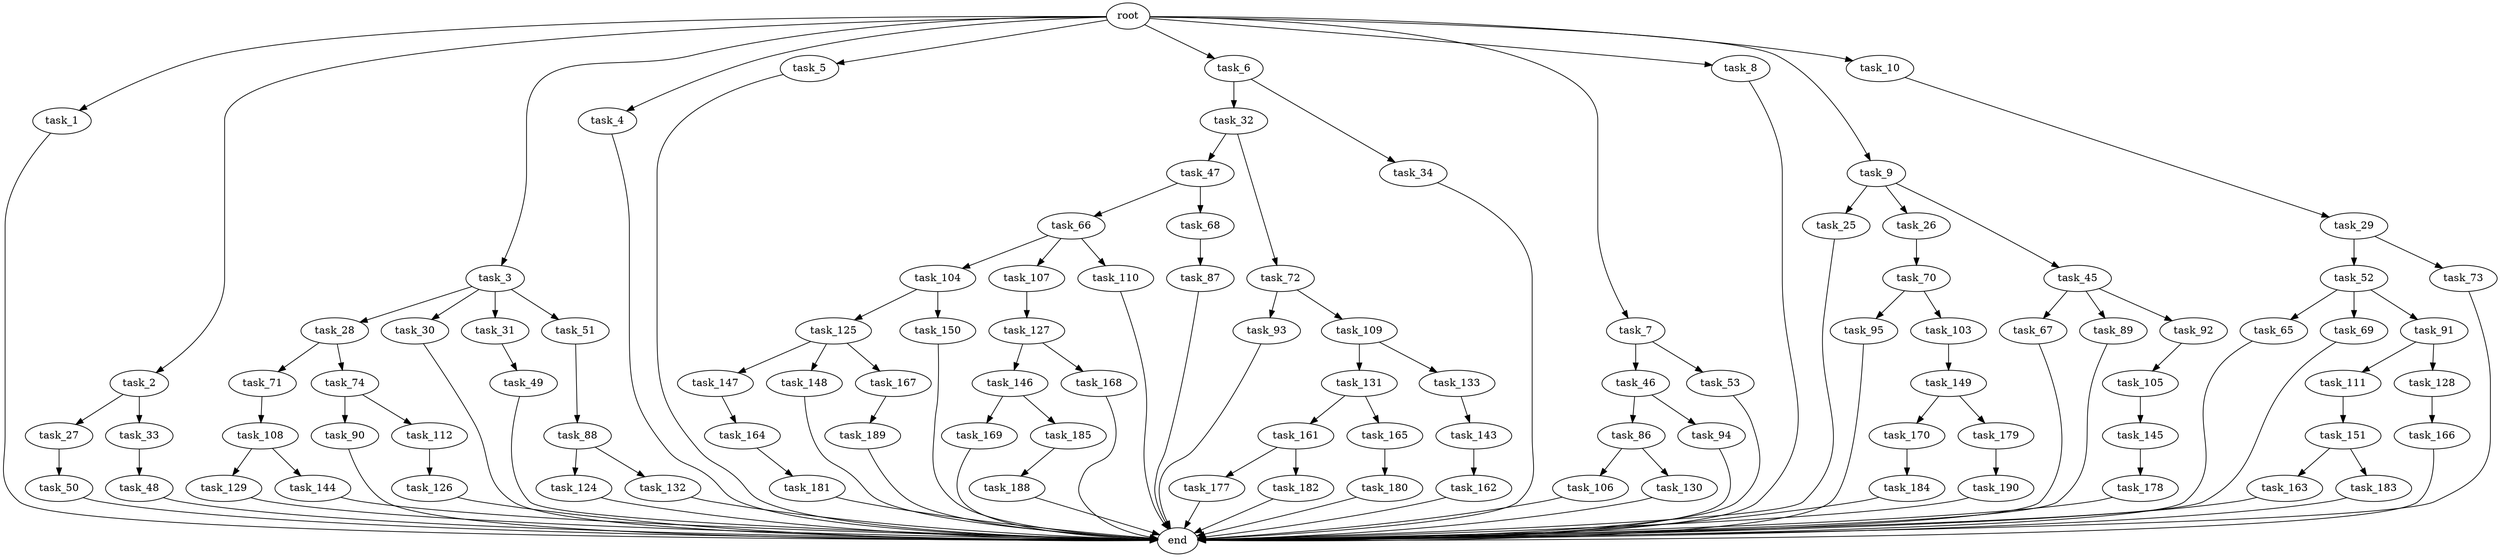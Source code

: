 digraph G {
  root [size="0.000000"];
  task_1 [size="2.048000"];
  task_2 [size="2.048000"];
  task_3 [size="2.048000"];
  task_4 [size="2.048000"];
  task_5 [size="2.048000"];
  task_6 [size="2.048000"];
  task_7 [size="2.048000"];
  task_8 [size="2.048000"];
  task_9 [size="2.048000"];
  task_10 [size="2.048000"];
  task_25 [size="154618822.656000"];
  task_26 [size="154618822.656000"];
  task_27 [size="1717986918.400000"];
  task_28 [size="841813590.016000"];
  task_29 [size="1391569403.904000"];
  task_30 [size="841813590.016000"];
  task_31 [size="841813590.016000"];
  task_32 [size="68719476.736000"];
  task_33 [size="1717986918.400000"];
  task_34 [size="68719476.736000"];
  task_45 [size="154618822.656000"];
  task_46 [size="618475290.624000"];
  task_47 [size="1717986918.400000"];
  task_48 [size="618475290.624000"];
  task_49 [size="841813590.016000"];
  task_50 [size="1391569403.904000"];
  task_51 [size="841813590.016000"];
  task_52 [size="1099511627.776000"];
  task_53 [size="618475290.624000"];
  task_65 [size="154618822.656000"];
  task_66 [size="618475290.624000"];
  task_67 [size="68719476.736000"];
  task_68 [size="618475290.624000"];
  task_69 [size="154618822.656000"];
  task_70 [size="1099511627.776000"];
  task_71 [size="618475290.624000"];
  task_72 [size="1717986918.400000"];
  task_73 [size="1099511627.776000"];
  task_74 [size="618475290.624000"];
  task_86 [size="1717986918.400000"];
  task_87 [size="1099511627.776000"];
  task_88 [size="1099511627.776000"];
  task_89 [size="68719476.736000"];
  task_90 [size="618475290.624000"];
  task_91 [size="154618822.656000"];
  task_92 [size="68719476.736000"];
  task_93 [size="618475290.624000"];
  task_94 [size="1717986918.400000"];
  task_95 [size="1099511627.776000"];
  task_103 [size="1099511627.776000"];
  task_104 [size="274877906.944000"];
  task_105 [size="154618822.656000"];
  task_106 [size="68719476.736000"];
  task_107 [size="274877906.944000"];
  task_108 [size="618475290.624000"];
  task_109 [size="618475290.624000"];
  task_110 [size="274877906.944000"];
  task_111 [size="1099511627.776000"];
  task_112 [size="618475290.624000"];
  task_124 [size="68719476.736000"];
  task_125 [size="1391569403.904000"];
  task_126 [size="274877906.944000"];
  task_127 [size="841813590.016000"];
  task_128 [size="1099511627.776000"];
  task_129 [size="1099511627.776000"];
  task_130 [size="68719476.736000"];
  task_131 [size="1099511627.776000"];
  task_132 [size="68719476.736000"];
  task_133 [size="1099511627.776000"];
  task_143 [size="1717986918.400000"];
  task_144 [size="1099511627.776000"];
  task_145 [size="618475290.624000"];
  task_146 [size="429496729.600000"];
  task_147 [size="68719476.736000"];
  task_148 [size="68719476.736000"];
  task_149 [size="1717986918.400000"];
  task_150 [size="1391569403.904000"];
  task_151 [size="429496729.600000"];
  task_161 [size="429496729.600000"];
  task_162 [size="154618822.656000"];
  task_163 [size="1717986918.400000"];
  task_164 [size="1099511627.776000"];
  task_165 [size="429496729.600000"];
  task_166 [size="1391569403.904000"];
  task_167 [size="68719476.736000"];
  task_168 [size="429496729.600000"];
  task_169 [size="618475290.624000"];
  task_170 [size="274877906.944000"];
  task_177 [size="1099511627.776000"];
  task_178 [size="154618822.656000"];
  task_179 [size="274877906.944000"];
  task_180 [size="841813590.016000"];
  task_181 [size="1391569403.904000"];
  task_182 [size="1099511627.776000"];
  task_183 [size="1717986918.400000"];
  task_184 [size="68719476.736000"];
  task_185 [size="618475290.624000"];
  task_188 [size="1099511627.776000"];
  task_189 [size="618475290.624000"];
  task_190 [size="274877906.944000"];
  end [size="0.000000"];

  root -> task_1 [size="1.000000"];
  root -> task_2 [size="1.000000"];
  root -> task_3 [size="1.000000"];
  root -> task_4 [size="1.000000"];
  root -> task_5 [size="1.000000"];
  root -> task_6 [size="1.000000"];
  root -> task_7 [size="1.000000"];
  root -> task_8 [size="1.000000"];
  root -> task_9 [size="1.000000"];
  root -> task_10 [size="1.000000"];
  task_1 -> end [size="1.000000"];
  task_2 -> task_27 [size="838860800.000000"];
  task_2 -> task_33 [size="838860800.000000"];
  task_3 -> task_28 [size="411041792.000000"];
  task_3 -> task_30 [size="411041792.000000"];
  task_3 -> task_31 [size="411041792.000000"];
  task_3 -> task_51 [size="411041792.000000"];
  task_4 -> end [size="1.000000"];
  task_5 -> end [size="1.000000"];
  task_6 -> task_32 [size="33554432.000000"];
  task_6 -> task_34 [size="33554432.000000"];
  task_7 -> task_46 [size="301989888.000000"];
  task_7 -> task_53 [size="301989888.000000"];
  task_8 -> end [size="1.000000"];
  task_9 -> task_25 [size="75497472.000000"];
  task_9 -> task_26 [size="75497472.000000"];
  task_9 -> task_45 [size="75497472.000000"];
  task_10 -> task_29 [size="679477248.000000"];
  task_25 -> end [size="1.000000"];
  task_26 -> task_70 [size="536870912.000000"];
  task_27 -> task_50 [size="679477248.000000"];
  task_28 -> task_71 [size="301989888.000000"];
  task_28 -> task_74 [size="301989888.000000"];
  task_29 -> task_52 [size="536870912.000000"];
  task_29 -> task_73 [size="536870912.000000"];
  task_30 -> end [size="1.000000"];
  task_31 -> task_49 [size="411041792.000000"];
  task_32 -> task_47 [size="838860800.000000"];
  task_32 -> task_72 [size="838860800.000000"];
  task_33 -> task_48 [size="301989888.000000"];
  task_34 -> end [size="1.000000"];
  task_45 -> task_67 [size="33554432.000000"];
  task_45 -> task_89 [size="33554432.000000"];
  task_45 -> task_92 [size="33554432.000000"];
  task_46 -> task_86 [size="838860800.000000"];
  task_46 -> task_94 [size="838860800.000000"];
  task_47 -> task_66 [size="301989888.000000"];
  task_47 -> task_68 [size="301989888.000000"];
  task_48 -> end [size="1.000000"];
  task_49 -> end [size="1.000000"];
  task_50 -> end [size="1.000000"];
  task_51 -> task_88 [size="536870912.000000"];
  task_52 -> task_65 [size="75497472.000000"];
  task_52 -> task_69 [size="75497472.000000"];
  task_52 -> task_91 [size="75497472.000000"];
  task_53 -> end [size="1.000000"];
  task_65 -> end [size="1.000000"];
  task_66 -> task_104 [size="134217728.000000"];
  task_66 -> task_107 [size="134217728.000000"];
  task_66 -> task_110 [size="134217728.000000"];
  task_67 -> end [size="1.000000"];
  task_68 -> task_87 [size="536870912.000000"];
  task_69 -> end [size="1.000000"];
  task_70 -> task_95 [size="536870912.000000"];
  task_70 -> task_103 [size="536870912.000000"];
  task_71 -> task_108 [size="301989888.000000"];
  task_72 -> task_93 [size="301989888.000000"];
  task_72 -> task_109 [size="301989888.000000"];
  task_73 -> end [size="1.000000"];
  task_74 -> task_90 [size="301989888.000000"];
  task_74 -> task_112 [size="301989888.000000"];
  task_86 -> task_106 [size="33554432.000000"];
  task_86 -> task_130 [size="33554432.000000"];
  task_87 -> end [size="1.000000"];
  task_88 -> task_124 [size="33554432.000000"];
  task_88 -> task_132 [size="33554432.000000"];
  task_89 -> end [size="1.000000"];
  task_90 -> end [size="1.000000"];
  task_91 -> task_111 [size="536870912.000000"];
  task_91 -> task_128 [size="536870912.000000"];
  task_92 -> task_105 [size="75497472.000000"];
  task_93 -> end [size="1.000000"];
  task_94 -> end [size="1.000000"];
  task_95 -> end [size="1.000000"];
  task_103 -> task_149 [size="838860800.000000"];
  task_104 -> task_125 [size="679477248.000000"];
  task_104 -> task_150 [size="679477248.000000"];
  task_105 -> task_145 [size="301989888.000000"];
  task_106 -> end [size="1.000000"];
  task_107 -> task_127 [size="411041792.000000"];
  task_108 -> task_129 [size="536870912.000000"];
  task_108 -> task_144 [size="536870912.000000"];
  task_109 -> task_131 [size="536870912.000000"];
  task_109 -> task_133 [size="536870912.000000"];
  task_110 -> end [size="1.000000"];
  task_111 -> task_151 [size="209715200.000000"];
  task_112 -> task_126 [size="134217728.000000"];
  task_124 -> end [size="1.000000"];
  task_125 -> task_147 [size="33554432.000000"];
  task_125 -> task_148 [size="33554432.000000"];
  task_125 -> task_167 [size="33554432.000000"];
  task_126 -> end [size="1.000000"];
  task_127 -> task_146 [size="209715200.000000"];
  task_127 -> task_168 [size="209715200.000000"];
  task_128 -> task_166 [size="679477248.000000"];
  task_129 -> end [size="1.000000"];
  task_130 -> end [size="1.000000"];
  task_131 -> task_161 [size="209715200.000000"];
  task_131 -> task_165 [size="209715200.000000"];
  task_132 -> end [size="1.000000"];
  task_133 -> task_143 [size="838860800.000000"];
  task_143 -> task_162 [size="75497472.000000"];
  task_144 -> end [size="1.000000"];
  task_145 -> task_178 [size="75497472.000000"];
  task_146 -> task_169 [size="301989888.000000"];
  task_146 -> task_185 [size="301989888.000000"];
  task_147 -> task_164 [size="536870912.000000"];
  task_148 -> end [size="1.000000"];
  task_149 -> task_170 [size="134217728.000000"];
  task_149 -> task_179 [size="134217728.000000"];
  task_150 -> end [size="1.000000"];
  task_151 -> task_163 [size="838860800.000000"];
  task_151 -> task_183 [size="838860800.000000"];
  task_161 -> task_177 [size="536870912.000000"];
  task_161 -> task_182 [size="536870912.000000"];
  task_162 -> end [size="1.000000"];
  task_163 -> end [size="1.000000"];
  task_164 -> task_181 [size="679477248.000000"];
  task_165 -> task_180 [size="411041792.000000"];
  task_166 -> end [size="1.000000"];
  task_167 -> task_189 [size="301989888.000000"];
  task_168 -> end [size="1.000000"];
  task_169 -> end [size="1.000000"];
  task_170 -> task_184 [size="33554432.000000"];
  task_177 -> end [size="1.000000"];
  task_178 -> end [size="1.000000"];
  task_179 -> task_190 [size="134217728.000000"];
  task_180 -> end [size="1.000000"];
  task_181 -> end [size="1.000000"];
  task_182 -> end [size="1.000000"];
  task_183 -> end [size="1.000000"];
  task_184 -> end [size="1.000000"];
  task_185 -> task_188 [size="536870912.000000"];
  task_188 -> end [size="1.000000"];
  task_189 -> end [size="1.000000"];
  task_190 -> end [size="1.000000"];
}
